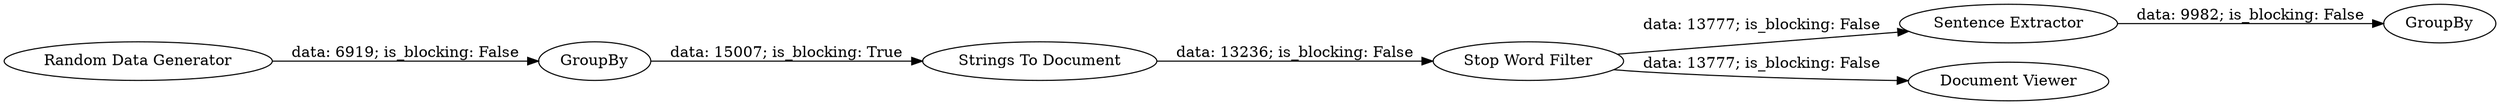 digraph {
	"3572022369795557836_9" [label="Sentence Extractor"]
	"3572022369795557836_10" [label=GroupBy]
	"3572022369795557836_6" [label="Strings To Document"]
	"3572022369795557836_2" [label="Random Data Generator"]
	"3572022369795557836_8" [label="Document Viewer"]
	"3572022369795557836_3" [label=GroupBy]
	"3572022369795557836_7" [label="Stop Word Filter"]
	"3572022369795557836_2" -> "3572022369795557836_3" [label="data: 6919; is_blocking: False"]
	"3572022369795557836_7" -> "3572022369795557836_8" [label="data: 13777; is_blocking: False"]
	"3572022369795557836_6" -> "3572022369795557836_7" [label="data: 13236; is_blocking: False"]
	"3572022369795557836_7" -> "3572022369795557836_9" [label="data: 13777; is_blocking: False"]
	"3572022369795557836_3" -> "3572022369795557836_6" [label="data: 15007; is_blocking: True"]
	"3572022369795557836_9" -> "3572022369795557836_10" [label="data: 9982; is_blocking: False"]
	rankdir=LR
}
